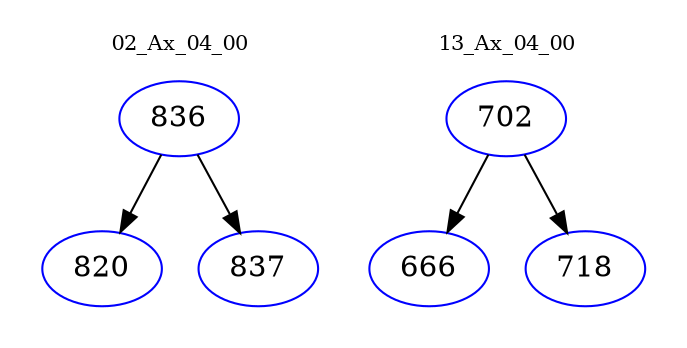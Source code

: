 digraph{
subgraph cluster_0 {
color = white
label = "02_Ax_04_00";
fontsize=10;
T0_836 [label="836", color="blue"]
T0_836 -> T0_820 [color="black"]
T0_820 [label="820", color="blue"]
T0_836 -> T0_837 [color="black"]
T0_837 [label="837", color="blue"]
}
subgraph cluster_1 {
color = white
label = "13_Ax_04_00";
fontsize=10;
T1_702 [label="702", color="blue"]
T1_702 -> T1_666 [color="black"]
T1_666 [label="666", color="blue"]
T1_702 -> T1_718 [color="black"]
T1_718 [label="718", color="blue"]
}
}
